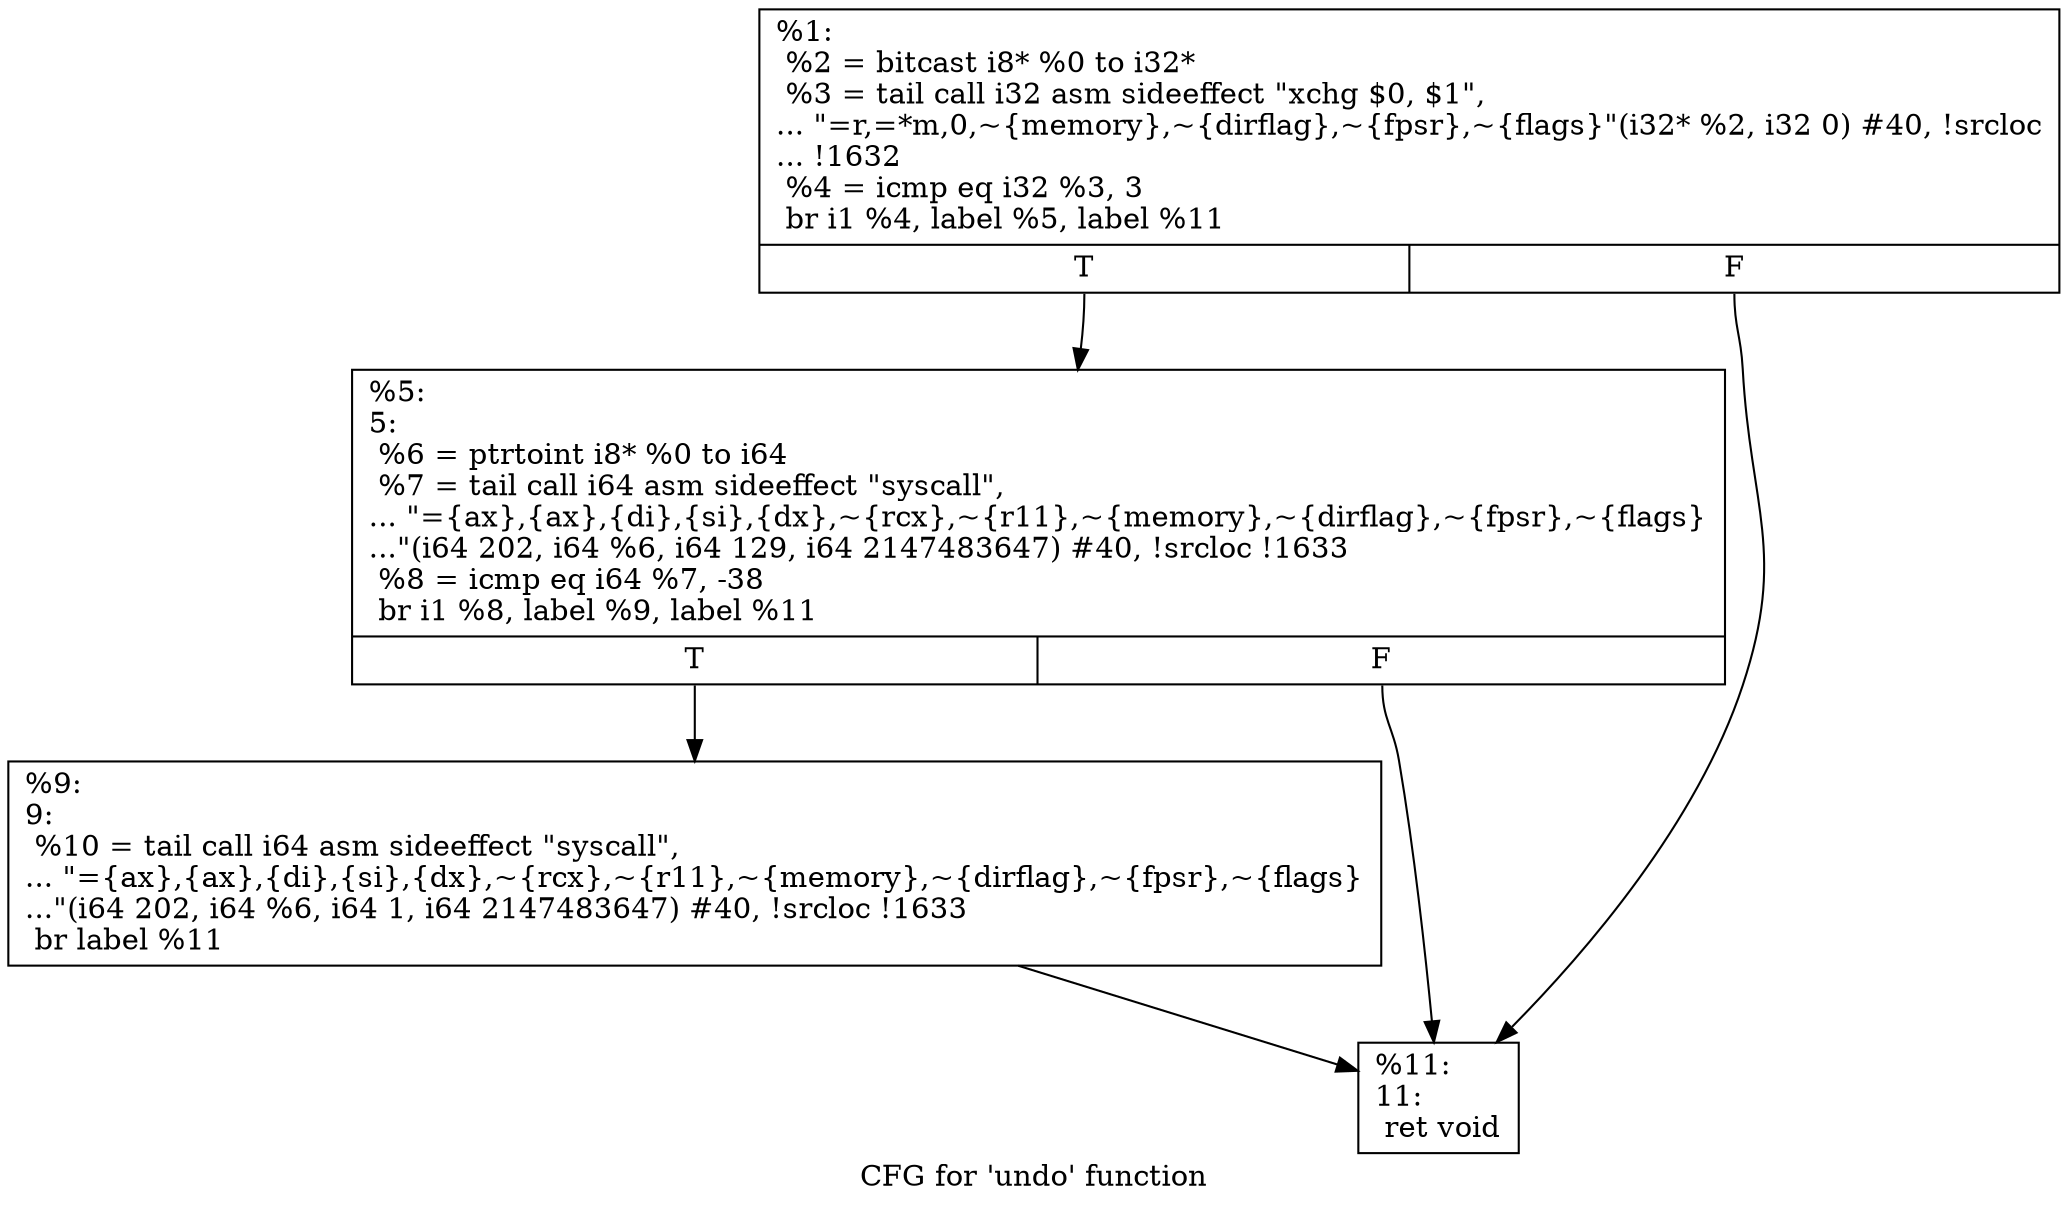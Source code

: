 digraph "CFG for 'undo' function" {
	label="CFG for 'undo' function";

	Node0x1a09b30 [shape=record,label="{%1:\l  %2 = bitcast i8* %0 to i32*\l  %3 = tail call i32 asm sideeffect \"xchg $0, $1\",\l... \"=r,=*m,0,~\{memory\},~\{dirflag\},~\{fpsr\},~\{flags\}\"(i32* %2, i32 0) #40, !srcloc\l... !1632\l  %4 = icmp eq i32 %3, 3\l  br i1 %4, label %5, label %11\l|{<s0>T|<s1>F}}"];
	Node0x1a09b30:s0 -> Node0x1a0a320;
	Node0x1a09b30:s1 -> Node0x1a0b280;
	Node0x1a0a320 [shape=record,label="{%5:\l5:                                                \l  %6 = ptrtoint i8* %0 to i64\l  %7 = tail call i64 asm sideeffect \"syscall\",\l... \"=\{ax\},\{ax\},\{di\},\{si\},\{dx\},~\{rcx\},~\{r11\},~\{memory\},~\{dirflag\},~\{fpsr\},~\{flags\}\l...\"(i64 202, i64 %6, i64 129, i64 2147483647) #40, !srcloc !1633\l  %8 = icmp eq i64 %7, -38\l  br i1 %8, label %9, label %11\l|{<s0>T|<s1>F}}"];
	Node0x1a0a320:s0 -> Node0x1a0b230;
	Node0x1a0a320:s1 -> Node0x1a0b280;
	Node0x1a0b230 [shape=record,label="{%9:\l9:                                                \l  %10 = tail call i64 asm sideeffect \"syscall\",\l... \"=\{ax\},\{ax\},\{di\},\{si\},\{dx\},~\{rcx\},~\{r11\},~\{memory\},~\{dirflag\},~\{fpsr\},~\{flags\}\l...\"(i64 202, i64 %6, i64 1, i64 2147483647) #40, !srcloc !1633\l  br label %11\l}"];
	Node0x1a0b230 -> Node0x1a0b280;
	Node0x1a0b280 [shape=record,label="{%11:\l11:                                               \l  ret void\l}"];
}
